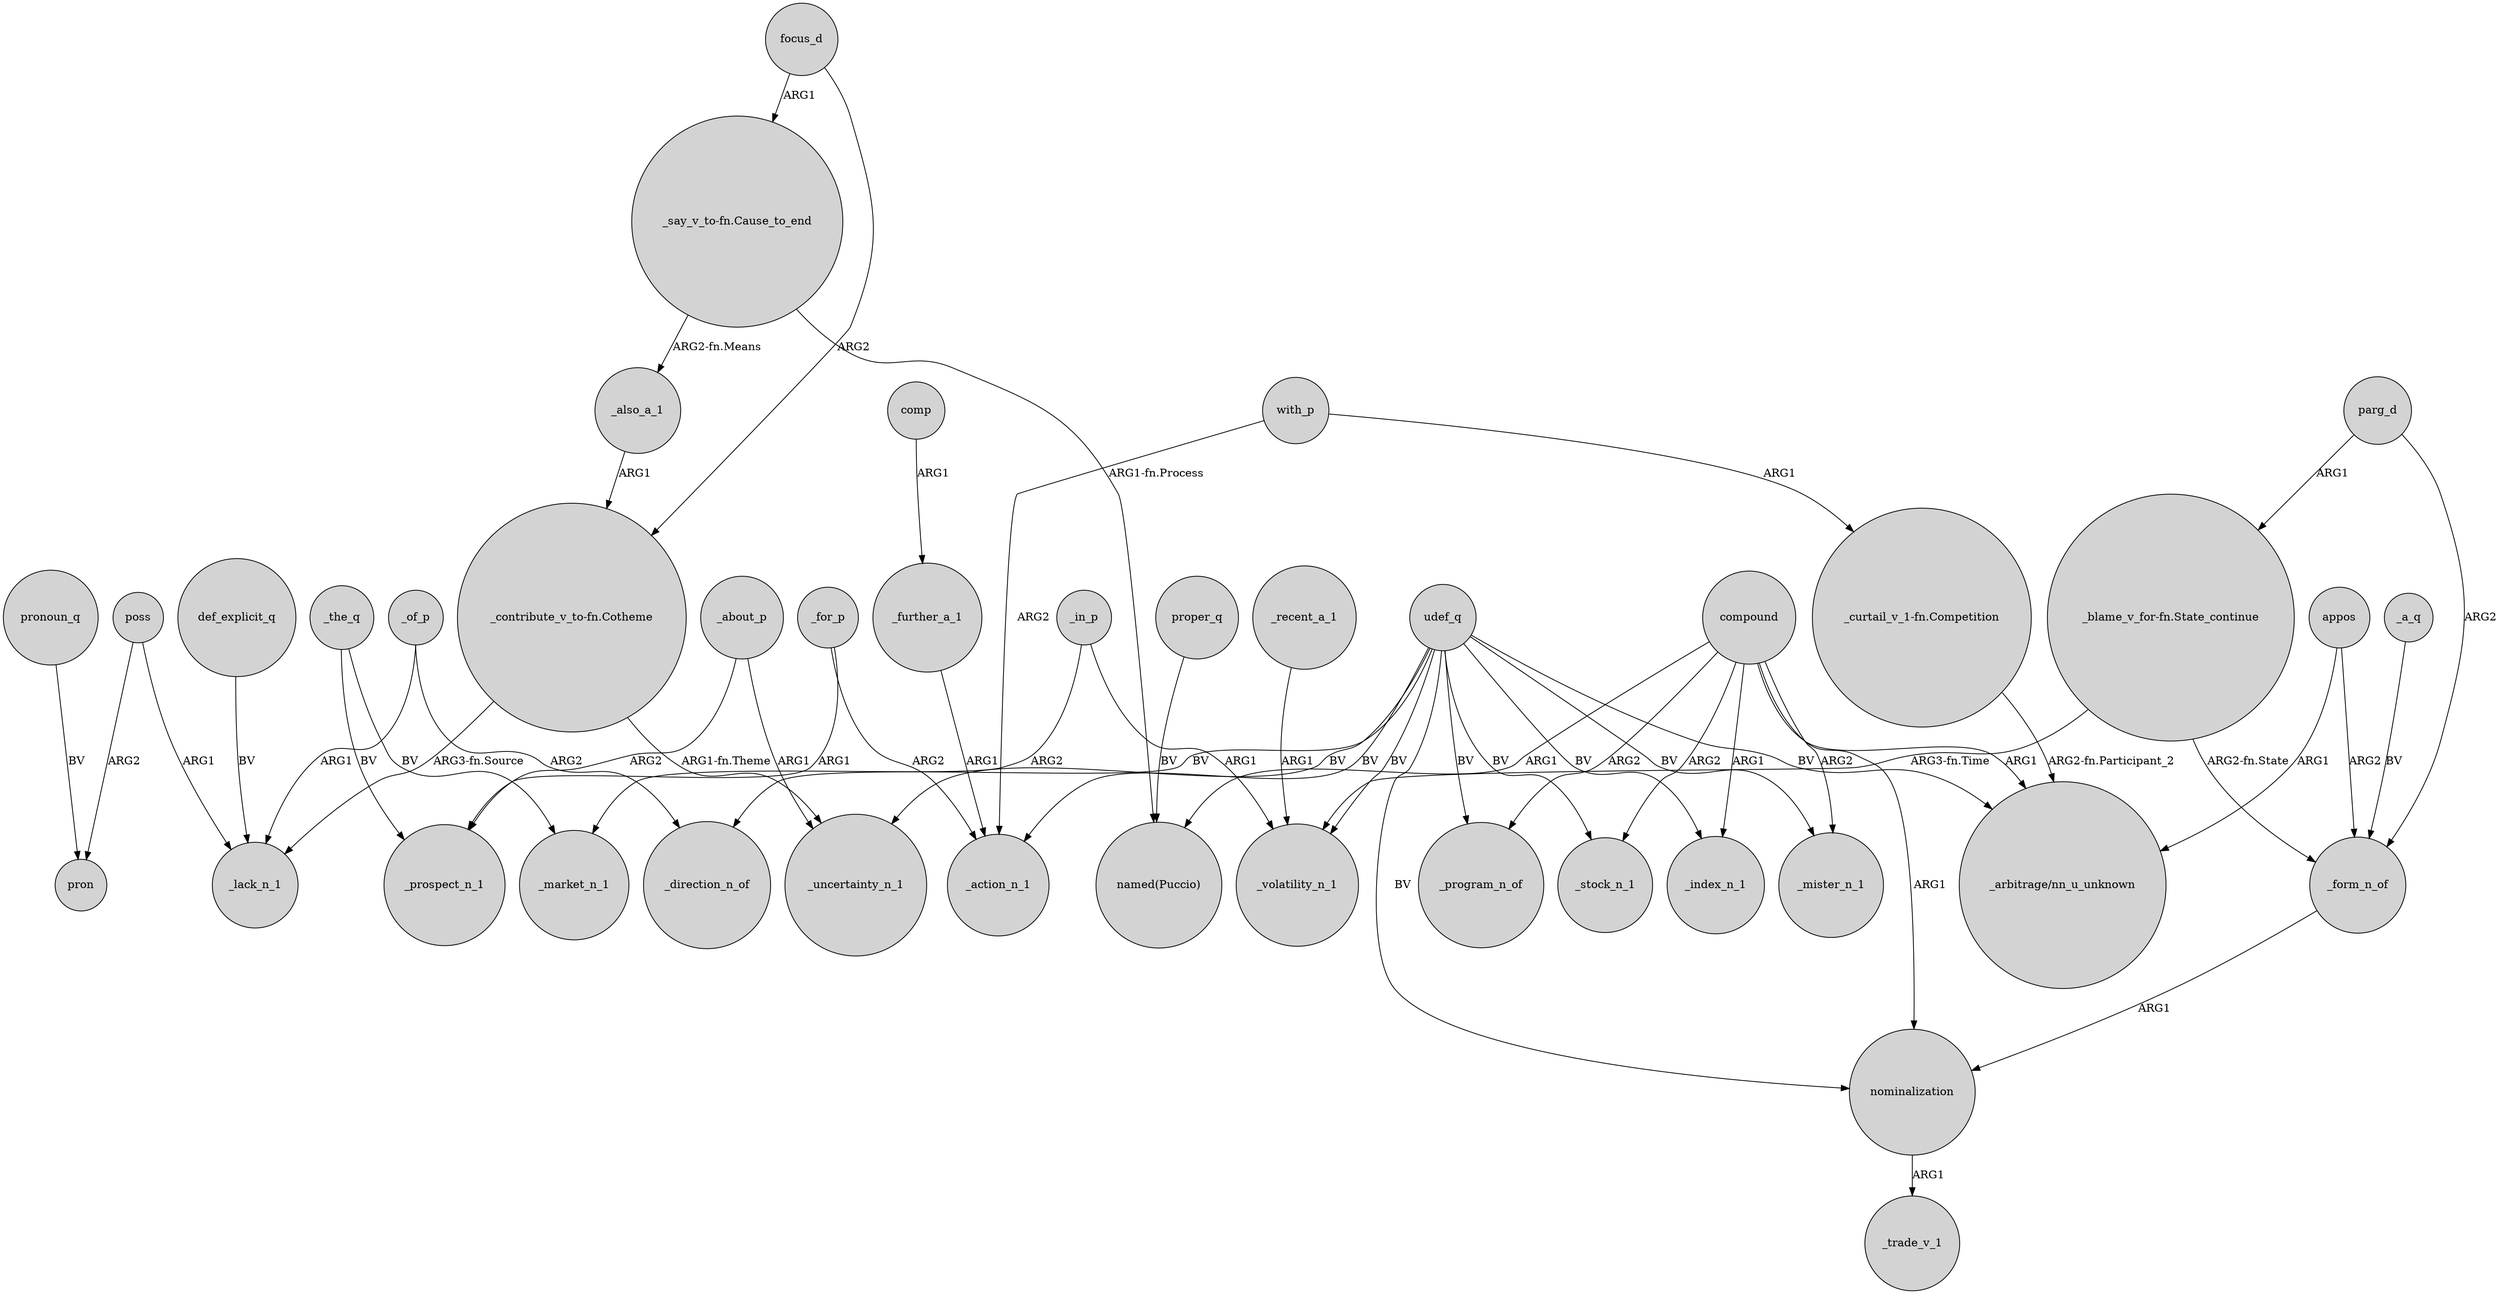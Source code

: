 digraph {
	node [shape=circle style=filled]
	with_p -> _action_n_1 [label=ARG2]
	def_explicit_q -> _lack_n_1 [label=BV]
	proper_q -> "named(Puccio)" [label=BV]
	compound -> _mister_n_1 [label=ARG2]
	udef_q -> _direction_n_of [label=BV]
	_about_p -> _uncertainty_n_1 [label=ARG1]
	with_p -> "_curtail_v_1-fn.Competition" [label=ARG1]
	_about_p -> _prospect_n_1 [label=ARG2]
	poss -> _lack_n_1 [label=ARG1]
	udef_q -> _volatility_n_1 [label=BV]
	_also_a_1 -> "_contribute_v_to-fn.Cotheme" [label=ARG1]
	focus_d -> "_say_v_to-fn.Cause_to_end" [label=ARG1]
	udef_q -> _uncertainty_n_1 [label=BV]
	_the_q -> _prospect_n_1 [label=BV]
	udef_q -> nominalization [label=BV]
	udef_q -> _index_n_1 [label=BV]
	_of_p -> _lack_n_1 [label=ARG1]
	"_curtail_v_1-fn.Competition" -> "_arbitrage/nn_u_unknown" [label="ARG2-fn.Participant_2"]
	udef_q -> _mister_n_1 [label=BV]
	"_blame_v_for-fn.State_continue" -> _form_n_of [label="ARG2-fn.State"]
	udef_q -> _program_n_of [label=BV]
	_the_q -> _market_n_1 [label=BV]
	_in_p -> _volatility_n_1 [label=ARG1]
	parg_d -> _form_n_of [label=ARG2]
	compound -> _program_n_of [label=ARG2]
	pronoun_q -> pron [label=BV]
	udef_q -> _action_n_1 [label=BV]
	appos -> _form_n_of [label=ARG2]
	poss -> pron [label=ARG2]
	udef_q -> _stock_n_1 [label=BV]
	_in_p -> _market_n_1 [label=ARG2]
	compound -> nominalization [label=ARG1]
	focus_d -> "_contribute_v_to-fn.Cotheme" [label=ARG2]
	_further_a_1 -> _action_n_1 [label=ARG1]
	"_say_v_to-fn.Cause_to_end" -> _also_a_1 [label="ARG2-fn.Means"]
	_for_p -> _prospect_n_1 [label=ARG1]
	compound -> _stock_n_1 [label=ARG2]
	parg_d -> "_blame_v_for-fn.State_continue" [label=ARG1]
	"_blame_v_for-fn.State_continue" -> _volatility_n_1 [label="ARG3-fn.Time"]
	udef_q -> "_arbitrage/nn_u_unknown" [label=BV]
	"_contribute_v_to-fn.Cotheme" -> _lack_n_1 [label="ARG3-fn.Source"]
	_for_p -> _action_n_1 [label=ARG2]
	compound -> "_arbitrage/nn_u_unknown" [label=ARG1]
	_form_n_of -> nominalization [label=ARG1]
	compound -> _index_n_1 [label=ARG1]
	"_say_v_to-fn.Cause_to_end" -> "named(Puccio)" [label="ARG1-fn.Process"]
	"_contribute_v_to-fn.Cotheme" -> _uncertainty_n_1 [label="ARG1-fn.Theme"]
	appos -> "_arbitrage/nn_u_unknown" [label=ARG1]
	comp -> _further_a_1 [label=ARG1]
	compound -> "named(Puccio)" [label=ARG1]
	_a_q -> _form_n_of [label=BV]
	_of_p -> _direction_n_of [label=ARG2]
	_recent_a_1 -> _volatility_n_1 [label=ARG1]
	nominalization -> _trade_v_1 [label=ARG1]
}
